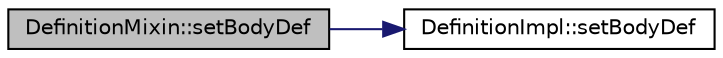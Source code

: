 digraph "DefinitionMixin::setBodyDef"
{
 // LATEX_PDF_SIZE
  edge [fontname="Helvetica",fontsize="10",labelfontname="Helvetica",labelfontsize="10"];
  node [fontname="Helvetica",fontsize="10",shape=record];
  rankdir="LR";
  Node1 [label="DefinitionMixin::setBodyDef",height=0.2,width=0.4,color="black", fillcolor="grey75", style="filled", fontcolor="black",tooltip=" "];
  Node1 -> Node2 [color="midnightblue",fontsize="10",style="solid",fontname="Helvetica"];
  Node2 [label="DefinitionImpl::setBodyDef",height=0.2,width=0.4,color="black", fillcolor="white", style="filled",URL="$classDefinitionImpl.html#a66e7180f7fac74695960f0a7a74da7c1",tooltip=" "];
}
